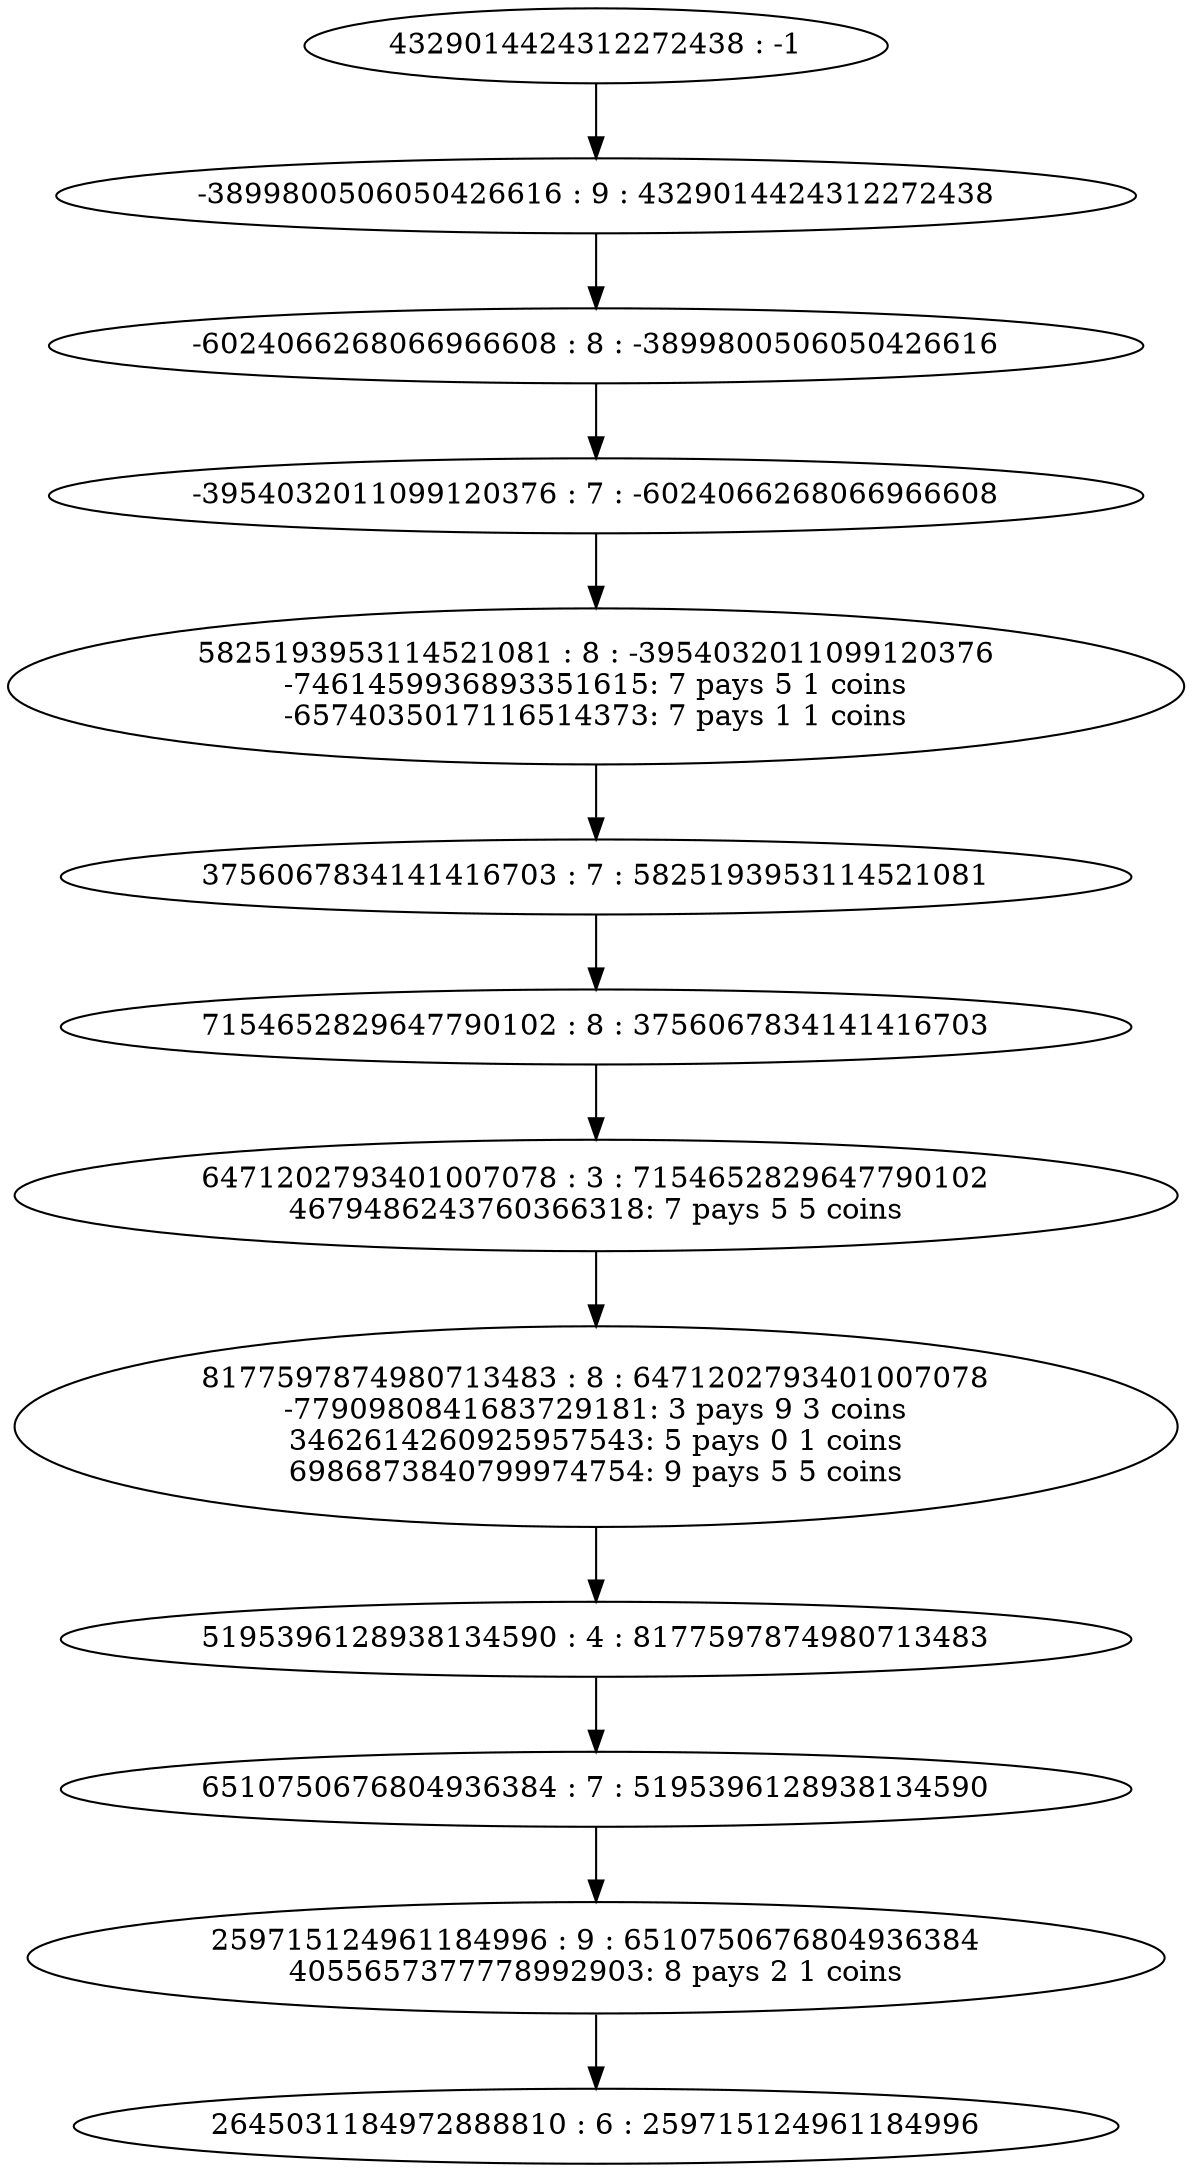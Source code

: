 digraph "plots_10_0.9_0.1_1000000.0_6000.0_2880000.0/tree_7_12.dot" {
	0 [label="4329014424312272438 : -1"]
	1 [label="-3899800506050426616 : 9 : 4329014424312272438
"]
	2 [label="-6024066268066966608 : 8 : -3899800506050426616
"]
	3 [label="-3954032011099120376 : 7 : -6024066268066966608
"]
	4 [label="5825193953114521081 : 8 : -3954032011099120376
-7461459936893351615: 7 pays 5 1 coins
-6574035017116514373: 7 pays 1 1 coins
"]
	5 [label="3756067834141416703 : 7 : 5825193953114521081
"]
	6 [label="7154652829647790102 : 8 : 3756067834141416703
"]
	7 [label="6471202793401007078 : 3 : 7154652829647790102
4679486243760366318: 7 pays 5 5 coins
"]
	8 [label="8177597874980713483 : 8 : 6471202793401007078
-7790980841683729181: 3 pays 9 3 coins
3462614260925957543: 5 pays 0 1 coins
6986873840799974754: 9 pays 5 5 coins
"]
	9 [label="5195396128938134590 : 4 : 8177597874980713483
"]
	10 [label="6510750676804936384 : 7 : 5195396128938134590
"]
	11 [label="259715124961184996 : 9 : 6510750676804936384
4055657377778992903: 8 pays 2 1 coins
"]
	12 [label="2645031184972888810 : 6 : 259715124961184996
"]
	0 -> 1
	1 -> 2
	2 -> 3
	3 -> 4
	4 -> 5
	5 -> 6
	6 -> 7
	7 -> 8
	8 -> 9
	9 -> 10
	10 -> 11
	11 -> 12
}
